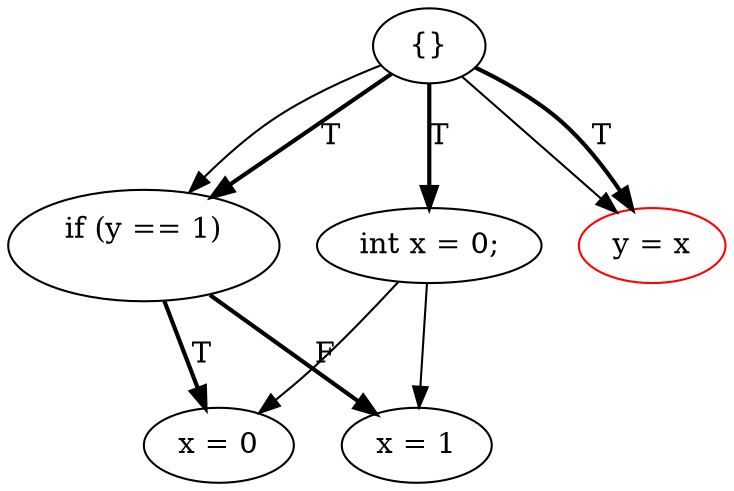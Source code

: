 digraph {
rankdir=TD;
3[label="{}"]; 
3 -> 4[label="T",style=bold];
4[label="int x = 0;"];
4 -> 1;
4 -> 2;
3 -> 0[label="T",style=bold];
0[label="if (y == 1)
    "]; 
0 -> 1[label="T",style=bold];
1[label="x = 0"];
0 -> 2[label="F",style=bold];
2[label="x = 1"];
3 -> 5[label="T",style=bold];
5[label="y = x",color=red];
3 -> 5;
3 -> 0;
{ rank=same 4 0 5 }{ rank=same 1 2 }
}